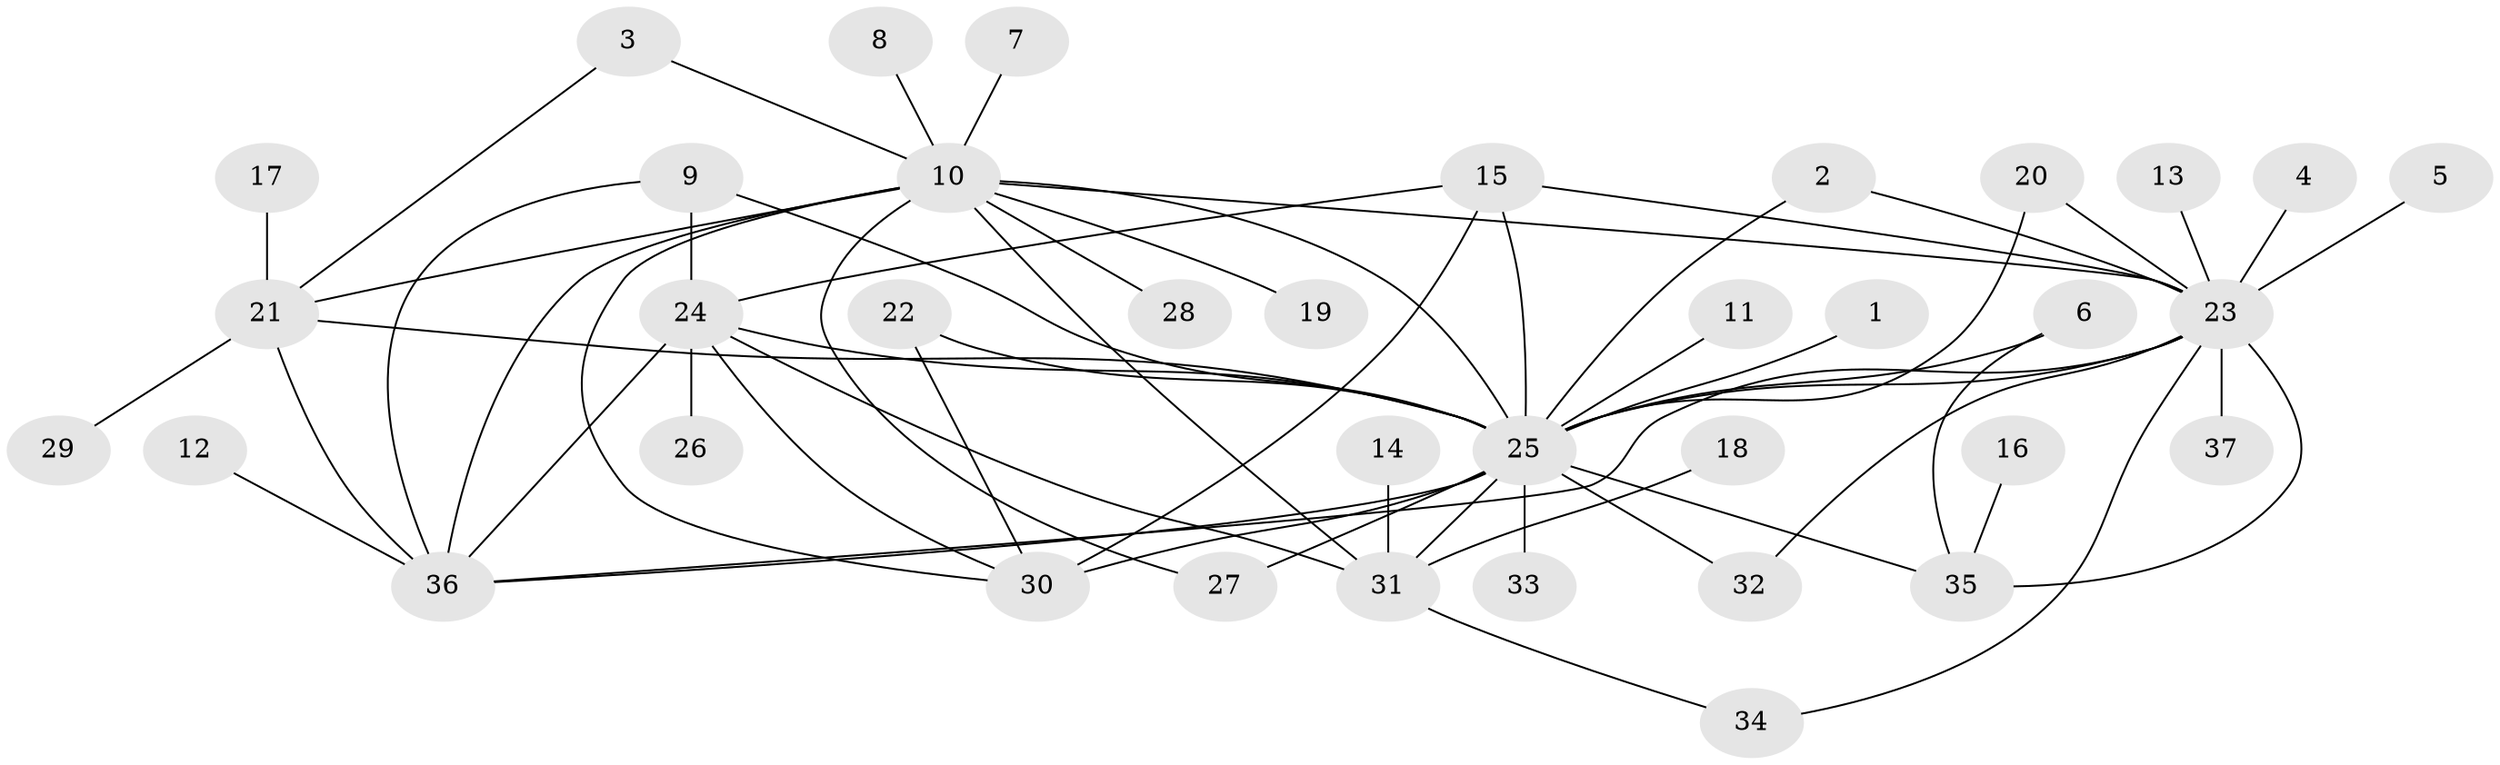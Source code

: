 // original degree distribution, {7: 0.02702702702702703, 21: 0.013513513513513514, 12: 0.013513513513513514, 1: 0.4189189189189189, 2: 0.22972972972972974, 3: 0.16216216216216217, 5: 0.04054054054054054, 4: 0.04054054054054054, 8: 0.013513513513513514, 10: 0.013513513513513514, 6: 0.013513513513513514, 9: 0.013513513513513514}
// Generated by graph-tools (version 1.1) at 2025/49/03/09/25 03:49:52]
// undirected, 37 vertices, 60 edges
graph export_dot {
graph [start="1"]
  node [color=gray90,style=filled];
  1;
  2;
  3;
  4;
  5;
  6;
  7;
  8;
  9;
  10;
  11;
  12;
  13;
  14;
  15;
  16;
  17;
  18;
  19;
  20;
  21;
  22;
  23;
  24;
  25;
  26;
  27;
  28;
  29;
  30;
  31;
  32;
  33;
  34;
  35;
  36;
  37;
  1 -- 25 [weight=1.0];
  2 -- 23 [weight=1.0];
  2 -- 25 [weight=1.0];
  3 -- 10 [weight=1.0];
  3 -- 21 [weight=1.0];
  4 -- 23 [weight=1.0];
  5 -- 23 [weight=1.0];
  6 -- 25 [weight=1.0];
  6 -- 35 [weight=1.0];
  7 -- 10 [weight=1.0];
  8 -- 10 [weight=1.0];
  9 -- 24 [weight=1.0];
  9 -- 25 [weight=1.0];
  9 -- 36 [weight=1.0];
  10 -- 19 [weight=1.0];
  10 -- 21 [weight=2.0];
  10 -- 23 [weight=1.0];
  10 -- 25 [weight=1.0];
  10 -- 27 [weight=1.0];
  10 -- 28 [weight=1.0];
  10 -- 30 [weight=1.0];
  10 -- 31 [weight=2.0];
  10 -- 36 [weight=1.0];
  11 -- 25 [weight=1.0];
  12 -- 36 [weight=1.0];
  13 -- 23 [weight=1.0];
  14 -- 31 [weight=1.0];
  15 -- 23 [weight=1.0];
  15 -- 24 [weight=1.0];
  15 -- 25 [weight=1.0];
  15 -- 30 [weight=1.0];
  16 -- 35 [weight=1.0];
  17 -- 21 [weight=1.0];
  18 -- 31 [weight=1.0];
  20 -- 23 [weight=2.0];
  20 -- 25 [weight=1.0];
  21 -- 25 [weight=1.0];
  21 -- 29 [weight=1.0];
  21 -- 36 [weight=1.0];
  22 -- 25 [weight=1.0];
  22 -- 30 [weight=1.0];
  23 -- 25 [weight=1.0];
  23 -- 32 [weight=1.0];
  23 -- 34 [weight=1.0];
  23 -- 35 [weight=1.0];
  23 -- 36 [weight=1.0];
  23 -- 37 [weight=1.0];
  24 -- 25 [weight=1.0];
  24 -- 26 [weight=1.0];
  24 -- 30 [weight=1.0];
  24 -- 31 [weight=1.0];
  24 -- 36 [weight=1.0];
  25 -- 27 [weight=1.0];
  25 -- 30 [weight=2.0];
  25 -- 31 [weight=1.0];
  25 -- 32 [weight=1.0];
  25 -- 33 [weight=1.0];
  25 -- 35 [weight=1.0];
  25 -- 36 [weight=1.0];
  31 -- 34 [weight=1.0];
}
